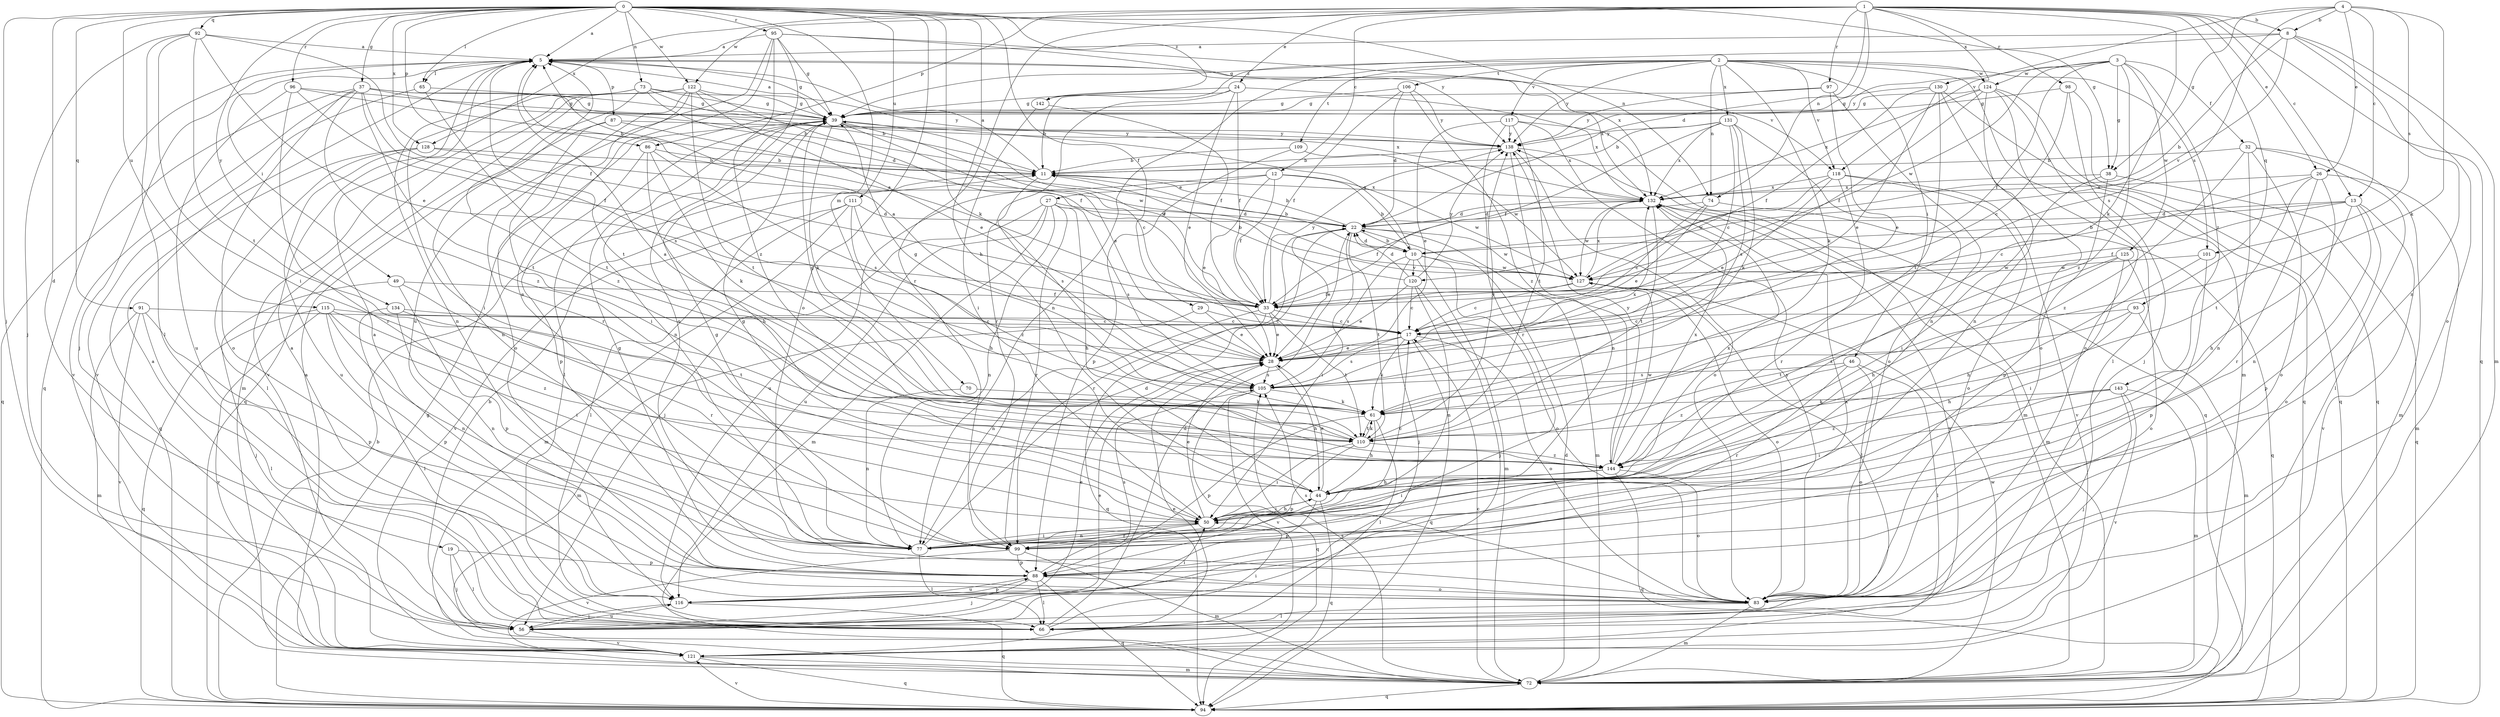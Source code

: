 strict digraph  {
0;
1;
2;
3;
4;
5;
8;
10;
11;
12;
13;
17;
19;
22;
24;
26;
27;
28;
29;
32;
33;
37;
38;
39;
44;
46;
49;
50;
56;
61;
65;
66;
70;
72;
73;
74;
77;
83;
86;
87;
88;
91;
92;
93;
94;
95;
96;
97;
98;
99;
101;
105;
106;
109;
110;
111;
115;
116;
117;
118;
120;
121;
122;
124;
125;
127;
128;
130;
131;
132;
134;
138;
142;
143;
144;
0 -> 5  [label=a];
0 -> 19  [label=d];
0 -> 29  [label=f];
0 -> 37  [label=g];
0 -> 38  [label=g];
0 -> 44  [label=h];
0 -> 56  [label=j];
0 -> 61  [label=k];
0 -> 65  [label=l];
0 -> 70  [label=m];
0 -> 73  [label=n];
0 -> 74  [label=n];
0 -> 83  [label=o];
0 -> 86  [label=p];
0 -> 91  [label=q];
0 -> 92  [label=q];
0 -> 95  [label=r];
0 -> 96  [label=r];
0 -> 111  [label=u];
0 -> 115  [label=u];
0 -> 122  [label=w];
0 -> 128  [label=x];
0 -> 134  [label=y];
0 -> 142  [label=z];
1 -> 8  [label=b];
1 -> 12  [label=c];
1 -> 13  [label=c];
1 -> 22  [label=d];
1 -> 24  [label=e];
1 -> 26  [label=e];
1 -> 61  [label=k];
1 -> 74  [label=n];
1 -> 86  [label=p];
1 -> 93  [label=q];
1 -> 94  [label=q];
1 -> 97  [label=r];
1 -> 98  [label=r];
1 -> 99  [label=r];
1 -> 122  [label=w];
1 -> 128  [label=x];
1 -> 130  [label=x];
2 -> 46  [label=i];
2 -> 61  [label=k];
2 -> 72  [label=m];
2 -> 74  [label=n];
2 -> 77  [label=n];
2 -> 101  [label=s];
2 -> 106  [label=t];
2 -> 109  [label=t];
2 -> 117  [label=v];
2 -> 118  [label=v];
2 -> 124  [label=w];
2 -> 131  [label=x];
2 -> 138  [label=y];
2 -> 142  [label=z];
3 -> 32  [label=f];
3 -> 33  [label=f];
3 -> 38  [label=g];
3 -> 124  [label=w];
3 -> 125  [label=w];
3 -> 127  [label=w];
3 -> 138  [label=y];
3 -> 143  [label=z];
3 -> 144  [label=z];
4 -> 8  [label=b];
4 -> 13  [label=c];
4 -> 26  [label=e];
4 -> 38  [label=g];
4 -> 61  [label=k];
4 -> 101  [label=s];
4 -> 105  [label=s];
4 -> 118  [label=v];
5 -> 39  [label=g];
5 -> 49  [label=i];
5 -> 56  [label=j];
5 -> 65  [label=l];
5 -> 87  [label=p];
5 -> 94  [label=q];
5 -> 110  [label=t];
5 -> 118  [label=v];
5 -> 132  [label=x];
8 -> 5  [label=a];
8 -> 10  [label=b];
8 -> 39  [label=g];
8 -> 72  [label=m];
8 -> 77  [label=n];
8 -> 83  [label=o];
8 -> 120  [label=v];
10 -> 22  [label=d];
10 -> 39  [label=g];
10 -> 56  [label=j];
10 -> 72  [label=m];
10 -> 83  [label=o];
10 -> 105  [label=s];
10 -> 120  [label=v];
10 -> 127  [label=w];
11 -> 5  [label=a];
11 -> 10  [label=b];
11 -> 105  [label=s];
11 -> 132  [label=x];
12 -> 10  [label=b];
12 -> 27  [label=e];
12 -> 28  [label=e];
12 -> 33  [label=f];
12 -> 116  [label=u];
12 -> 127  [label=w];
13 -> 10  [label=b];
13 -> 22  [label=d];
13 -> 33  [label=f];
13 -> 44  [label=h];
13 -> 83  [label=o];
13 -> 88  [label=p];
13 -> 121  [label=v];
17 -> 28  [label=e];
17 -> 61  [label=k];
17 -> 83  [label=o];
17 -> 94  [label=q];
17 -> 105  [label=s];
19 -> 56  [label=j];
19 -> 66  [label=l];
19 -> 88  [label=p];
22 -> 10  [label=b];
22 -> 11  [label=b];
22 -> 28  [label=e];
22 -> 50  [label=i];
22 -> 72  [label=m];
22 -> 99  [label=r];
22 -> 110  [label=t];
22 -> 127  [label=w];
24 -> 11  [label=b];
24 -> 28  [label=e];
24 -> 33  [label=f];
24 -> 39  [label=g];
24 -> 99  [label=r];
24 -> 132  [label=x];
26 -> 17  [label=c];
26 -> 72  [label=m];
26 -> 77  [label=n];
26 -> 99  [label=r];
26 -> 110  [label=t];
26 -> 132  [label=x];
27 -> 22  [label=d];
27 -> 44  [label=h];
27 -> 56  [label=j];
27 -> 72  [label=m];
27 -> 77  [label=n];
27 -> 99  [label=r];
27 -> 105  [label=s];
27 -> 116  [label=u];
28 -> 5  [label=a];
28 -> 44  [label=h];
28 -> 105  [label=s];
29 -> 17  [label=c];
29 -> 28  [label=e];
29 -> 72  [label=m];
32 -> 11  [label=b];
32 -> 66  [label=l];
32 -> 72  [label=m];
32 -> 77  [label=n];
32 -> 83  [label=o];
32 -> 144  [label=z];
33 -> 5  [label=a];
33 -> 17  [label=c];
33 -> 28  [label=e];
33 -> 77  [label=n];
33 -> 94  [label=q];
33 -> 110  [label=t];
33 -> 138  [label=y];
37 -> 11  [label=b];
37 -> 39  [label=g];
37 -> 83  [label=o];
37 -> 94  [label=q];
37 -> 105  [label=s];
37 -> 110  [label=t];
37 -> 121  [label=v];
37 -> 132  [label=x];
37 -> 144  [label=z];
38 -> 50  [label=i];
38 -> 88  [label=p];
38 -> 94  [label=q];
38 -> 132  [label=x];
39 -> 5  [label=a];
39 -> 17  [label=c];
39 -> 28  [label=e];
39 -> 33  [label=f];
39 -> 61  [label=k];
39 -> 66  [label=l];
39 -> 77  [label=n];
39 -> 138  [label=y];
44 -> 28  [label=e];
44 -> 50  [label=i];
44 -> 88  [label=p];
44 -> 94  [label=q];
44 -> 132  [label=x];
46 -> 66  [label=l];
46 -> 83  [label=o];
46 -> 99  [label=r];
46 -> 105  [label=s];
46 -> 144  [label=z];
49 -> 33  [label=f];
49 -> 56  [label=j];
49 -> 88  [label=p];
49 -> 99  [label=r];
50 -> 17  [label=c];
50 -> 28  [label=e];
50 -> 39  [label=g];
50 -> 44  [label=h];
50 -> 77  [label=n];
50 -> 99  [label=r];
56 -> 11  [label=b];
56 -> 28  [label=e];
56 -> 116  [label=u];
56 -> 121  [label=v];
61 -> 39  [label=g];
61 -> 44  [label=h];
61 -> 66  [label=l];
61 -> 88  [label=p];
61 -> 110  [label=t];
65 -> 39  [label=g];
65 -> 110  [label=t];
65 -> 121  [label=v];
66 -> 5  [label=a];
66 -> 22  [label=d];
66 -> 50  [label=i];
70 -> 61  [label=k];
70 -> 77  [label=n];
72 -> 5  [label=a];
72 -> 17  [label=c];
72 -> 22  [label=d];
72 -> 94  [label=q];
72 -> 105  [label=s];
72 -> 127  [label=w];
73 -> 11  [label=b];
73 -> 22  [label=d];
73 -> 39  [label=g];
73 -> 50  [label=i];
73 -> 77  [label=n];
73 -> 138  [label=y];
73 -> 144  [label=z];
74 -> 17  [label=c];
74 -> 22  [label=d];
74 -> 28  [label=e];
74 -> 94  [label=q];
77 -> 22  [label=d];
77 -> 39  [label=g];
77 -> 50  [label=i];
77 -> 66  [label=l];
83 -> 5  [label=a];
83 -> 66  [label=l];
83 -> 72  [label=m];
83 -> 105  [label=s];
83 -> 138  [label=y];
86 -> 11  [label=b];
86 -> 44  [label=h];
86 -> 61  [label=k];
86 -> 88  [label=p];
86 -> 105  [label=s];
87 -> 50  [label=i];
87 -> 77  [label=n];
87 -> 127  [label=w];
87 -> 138  [label=y];
88 -> 39  [label=g];
88 -> 56  [label=j];
88 -> 66  [label=l];
88 -> 83  [label=o];
88 -> 94  [label=q];
88 -> 105  [label=s];
88 -> 116  [label=u];
91 -> 17  [label=c];
91 -> 66  [label=l];
91 -> 72  [label=m];
91 -> 88  [label=p];
91 -> 121  [label=v];
92 -> 5  [label=a];
92 -> 28  [label=e];
92 -> 33  [label=f];
92 -> 50  [label=i];
92 -> 56  [label=j];
92 -> 66  [label=l];
92 -> 110  [label=t];
93 -> 17  [label=c];
93 -> 44  [label=h];
93 -> 72  [label=m];
93 -> 110  [label=t];
94 -> 11  [label=b];
94 -> 39  [label=g];
94 -> 121  [label=v];
95 -> 5  [label=a];
95 -> 39  [label=g];
95 -> 77  [label=n];
95 -> 83  [label=o];
95 -> 116  [label=u];
95 -> 132  [label=x];
95 -> 138  [label=y];
95 -> 144  [label=z];
96 -> 11  [label=b];
96 -> 33  [label=f];
96 -> 39  [label=g];
96 -> 99  [label=r];
96 -> 116  [label=u];
97 -> 28  [label=e];
97 -> 39  [label=g];
97 -> 77  [label=n];
97 -> 138  [label=y];
98 -> 17  [label=c];
98 -> 39  [label=g];
98 -> 56  [label=j];
98 -> 94  [label=q];
99 -> 72  [label=m];
99 -> 88  [label=p];
99 -> 121  [label=v];
101 -> 44  [label=h];
101 -> 88  [label=p];
101 -> 127  [label=w];
105 -> 39  [label=g];
105 -> 61  [label=k];
105 -> 94  [label=q];
105 -> 121  [label=v];
105 -> 132  [label=x];
106 -> 22  [label=d];
106 -> 33  [label=f];
106 -> 39  [label=g];
106 -> 138  [label=y];
106 -> 144  [label=z];
109 -> 11  [label=b];
109 -> 88  [label=p];
109 -> 127  [label=w];
110 -> 5  [label=a];
110 -> 50  [label=i];
110 -> 61  [label=k];
110 -> 88  [label=p];
110 -> 138  [label=y];
110 -> 144  [label=z];
111 -> 22  [label=d];
111 -> 44  [label=h];
111 -> 66  [label=l];
111 -> 72  [label=m];
111 -> 121  [label=v];
111 -> 144  [label=z];
115 -> 17  [label=c];
115 -> 50  [label=i];
115 -> 77  [label=n];
115 -> 88  [label=p];
115 -> 94  [label=q];
115 -> 121  [label=v];
115 -> 144  [label=z];
116 -> 28  [label=e];
116 -> 50  [label=i];
116 -> 56  [label=j];
116 -> 88  [label=p];
116 -> 94  [label=q];
116 -> 132  [label=x];
117 -> 28  [label=e];
117 -> 94  [label=q];
117 -> 99  [label=r];
117 -> 110  [label=t];
117 -> 132  [label=x];
117 -> 138  [label=y];
118 -> 28  [label=e];
118 -> 83  [label=o];
118 -> 99  [label=r];
118 -> 121  [label=v];
118 -> 127  [label=w];
118 -> 132  [label=x];
120 -> 11  [label=b];
120 -> 17  [label=c];
120 -> 22  [label=d];
120 -> 28  [label=e];
120 -> 56  [label=j];
120 -> 77  [label=n];
120 -> 138  [label=y];
121 -> 5  [label=a];
121 -> 28  [label=e];
121 -> 72  [label=m];
121 -> 94  [label=q];
122 -> 28  [label=e];
122 -> 33  [label=f];
122 -> 39  [label=g];
122 -> 72  [label=m];
122 -> 83  [label=o];
122 -> 94  [label=q];
122 -> 99  [label=r];
122 -> 110  [label=t];
122 -> 121  [label=v];
124 -> 33  [label=f];
124 -> 39  [label=g];
124 -> 66  [label=l];
124 -> 77  [label=n];
124 -> 83  [label=o];
124 -> 94  [label=q];
124 -> 132  [label=x];
125 -> 44  [label=h];
125 -> 50  [label=i];
125 -> 83  [label=o];
125 -> 127  [label=w];
125 -> 144  [label=z];
127 -> 17  [label=c];
127 -> 33  [label=f];
127 -> 66  [label=l];
127 -> 83  [label=o];
127 -> 132  [label=x];
128 -> 11  [label=b];
128 -> 66  [label=l];
128 -> 94  [label=q];
128 -> 116  [label=u];
128 -> 127  [label=w];
130 -> 28  [label=e];
130 -> 33  [label=f];
130 -> 39  [label=g];
130 -> 83  [label=o];
130 -> 94  [label=q];
130 -> 110  [label=t];
131 -> 11  [label=b];
131 -> 17  [label=c];
131 -> 33  [label=f];
131 -> 61  [label=k];
131 -> 83  [label=o];
131 -> 105  [label=s];
131 -> 132  [label=x];
131 -> 138  [label=y];
132 -> 22  [label=d];
132 -> 33  [label=f];
132 -> 72  [label=m];
132 -> 110  [label=t];
132 -> 121  [label=v];
132 -> 127  [label=w];
134 -> 17  [label=c];
134 -> 66  [label=l];
134 -> 77  [label=n];
134 -> 110  [label=t];
138 -> 11  [label=b];
138 -> 72  [label=m];
138 -> 77  [label=n];
138 -> 83  [label=o];
142 -> 33  [label=f];
142 -> 50  [label=i];
143 -> 50  [label=i];
143 -> 56  [label=j];
143 -> 61  [label=k];
143 -> 72  [label=m];
143 -> 121  [label=v];
143 -> 144  [label=z];
144 -> 44  [label=h];
144 -> 50  [label=i];
144 -> 83  [label=o];
144 -> 94  [label=q];
144 -> 127  [label=w];
144 -> 132  [label=x];
144 -> 138  [label=y];
}
